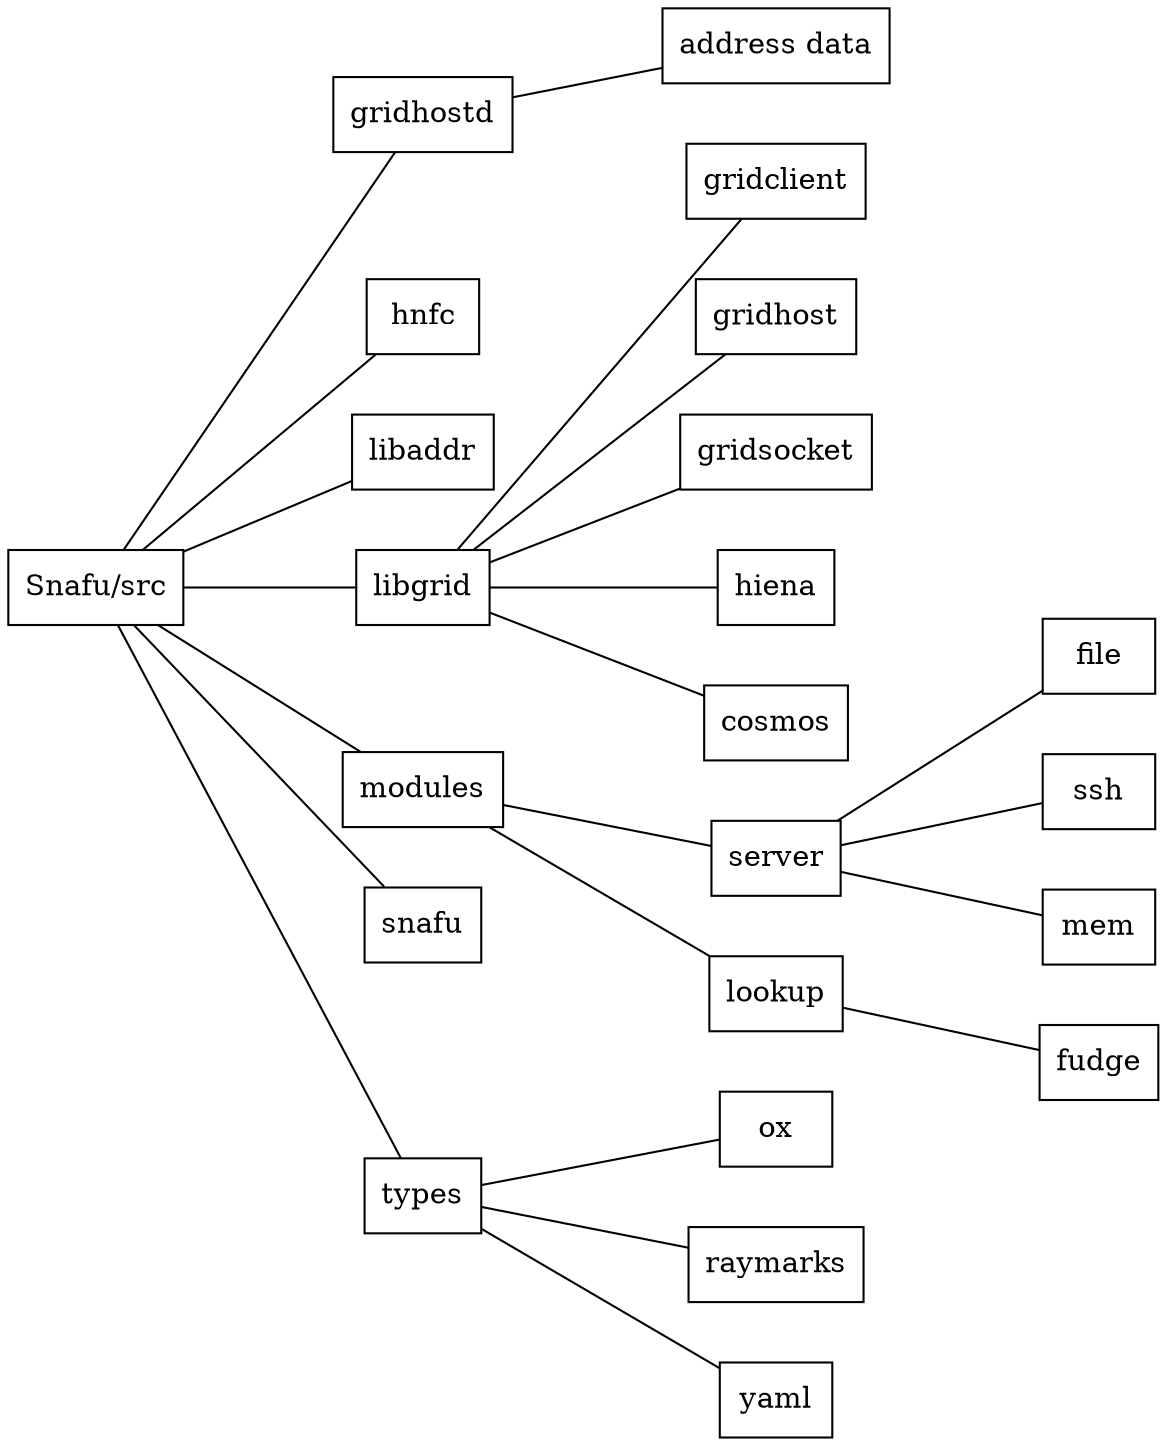 strict graph "src layout" {
	graph [margin = "0",
		nodesep = .4,
		ranksep = 1,
		rankdir = LR,
		center = 1,
		splines = line]

	node [shape = box]
	edge [color = black, minlen=1]
	"Snafu/src"
	-- {
		"gridhostd"
		"hnfc"
		"libaddr"
		"libgrid"
		"modules"
		"snafu"
		"types"
	}
	"gridhostd" -- "address data"
	"libgrid"
	-- subgraph {
		"gridclient"
		"gridhost"
		"gridsocket"
		"hiena"
		"cosmos"
	}
	"modules"
	-- {
		"server"
		"lookup"
	}
	"server"
	-- {
		"file"
		"ssh"
		"mem"
	}
	"lookup"
	-- "fudge"
	"types"
	-- {
		"ox"
		"raymarks"
		"yaml"
	}
}
